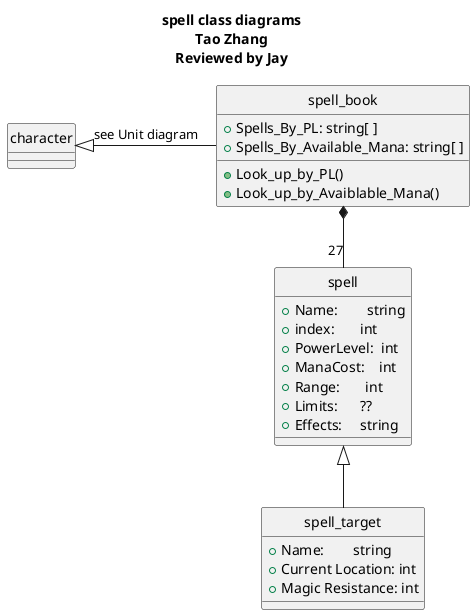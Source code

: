 @startuml

title <b>spell class diagrams</b>\nTao Zhang\nReviewed by Jay
hide circle
class character{
  
}

class spell{
  +Name:        string
  +index:       int
  +PowerLevel:  int
  +ManaCost:    int
  +Range:       int 
  +Limits:      ??
  +Effects:     string
}

class spell_book{
  +Spells_By_PL: string[ ]
  +Spells_By_Available_Mana: string[ ]
  +Look_up_by_PL()
  +Look_up_by_Avaiblable_Mana()
}


class spell_target{
  +Name:        string
  +Current Location: int
  +Magic Resistance: int
}

character <|-right-- spell_book : see Unit diagram
spell_book *-down- "27" spell

spell <|-- spell_target 


@enduml